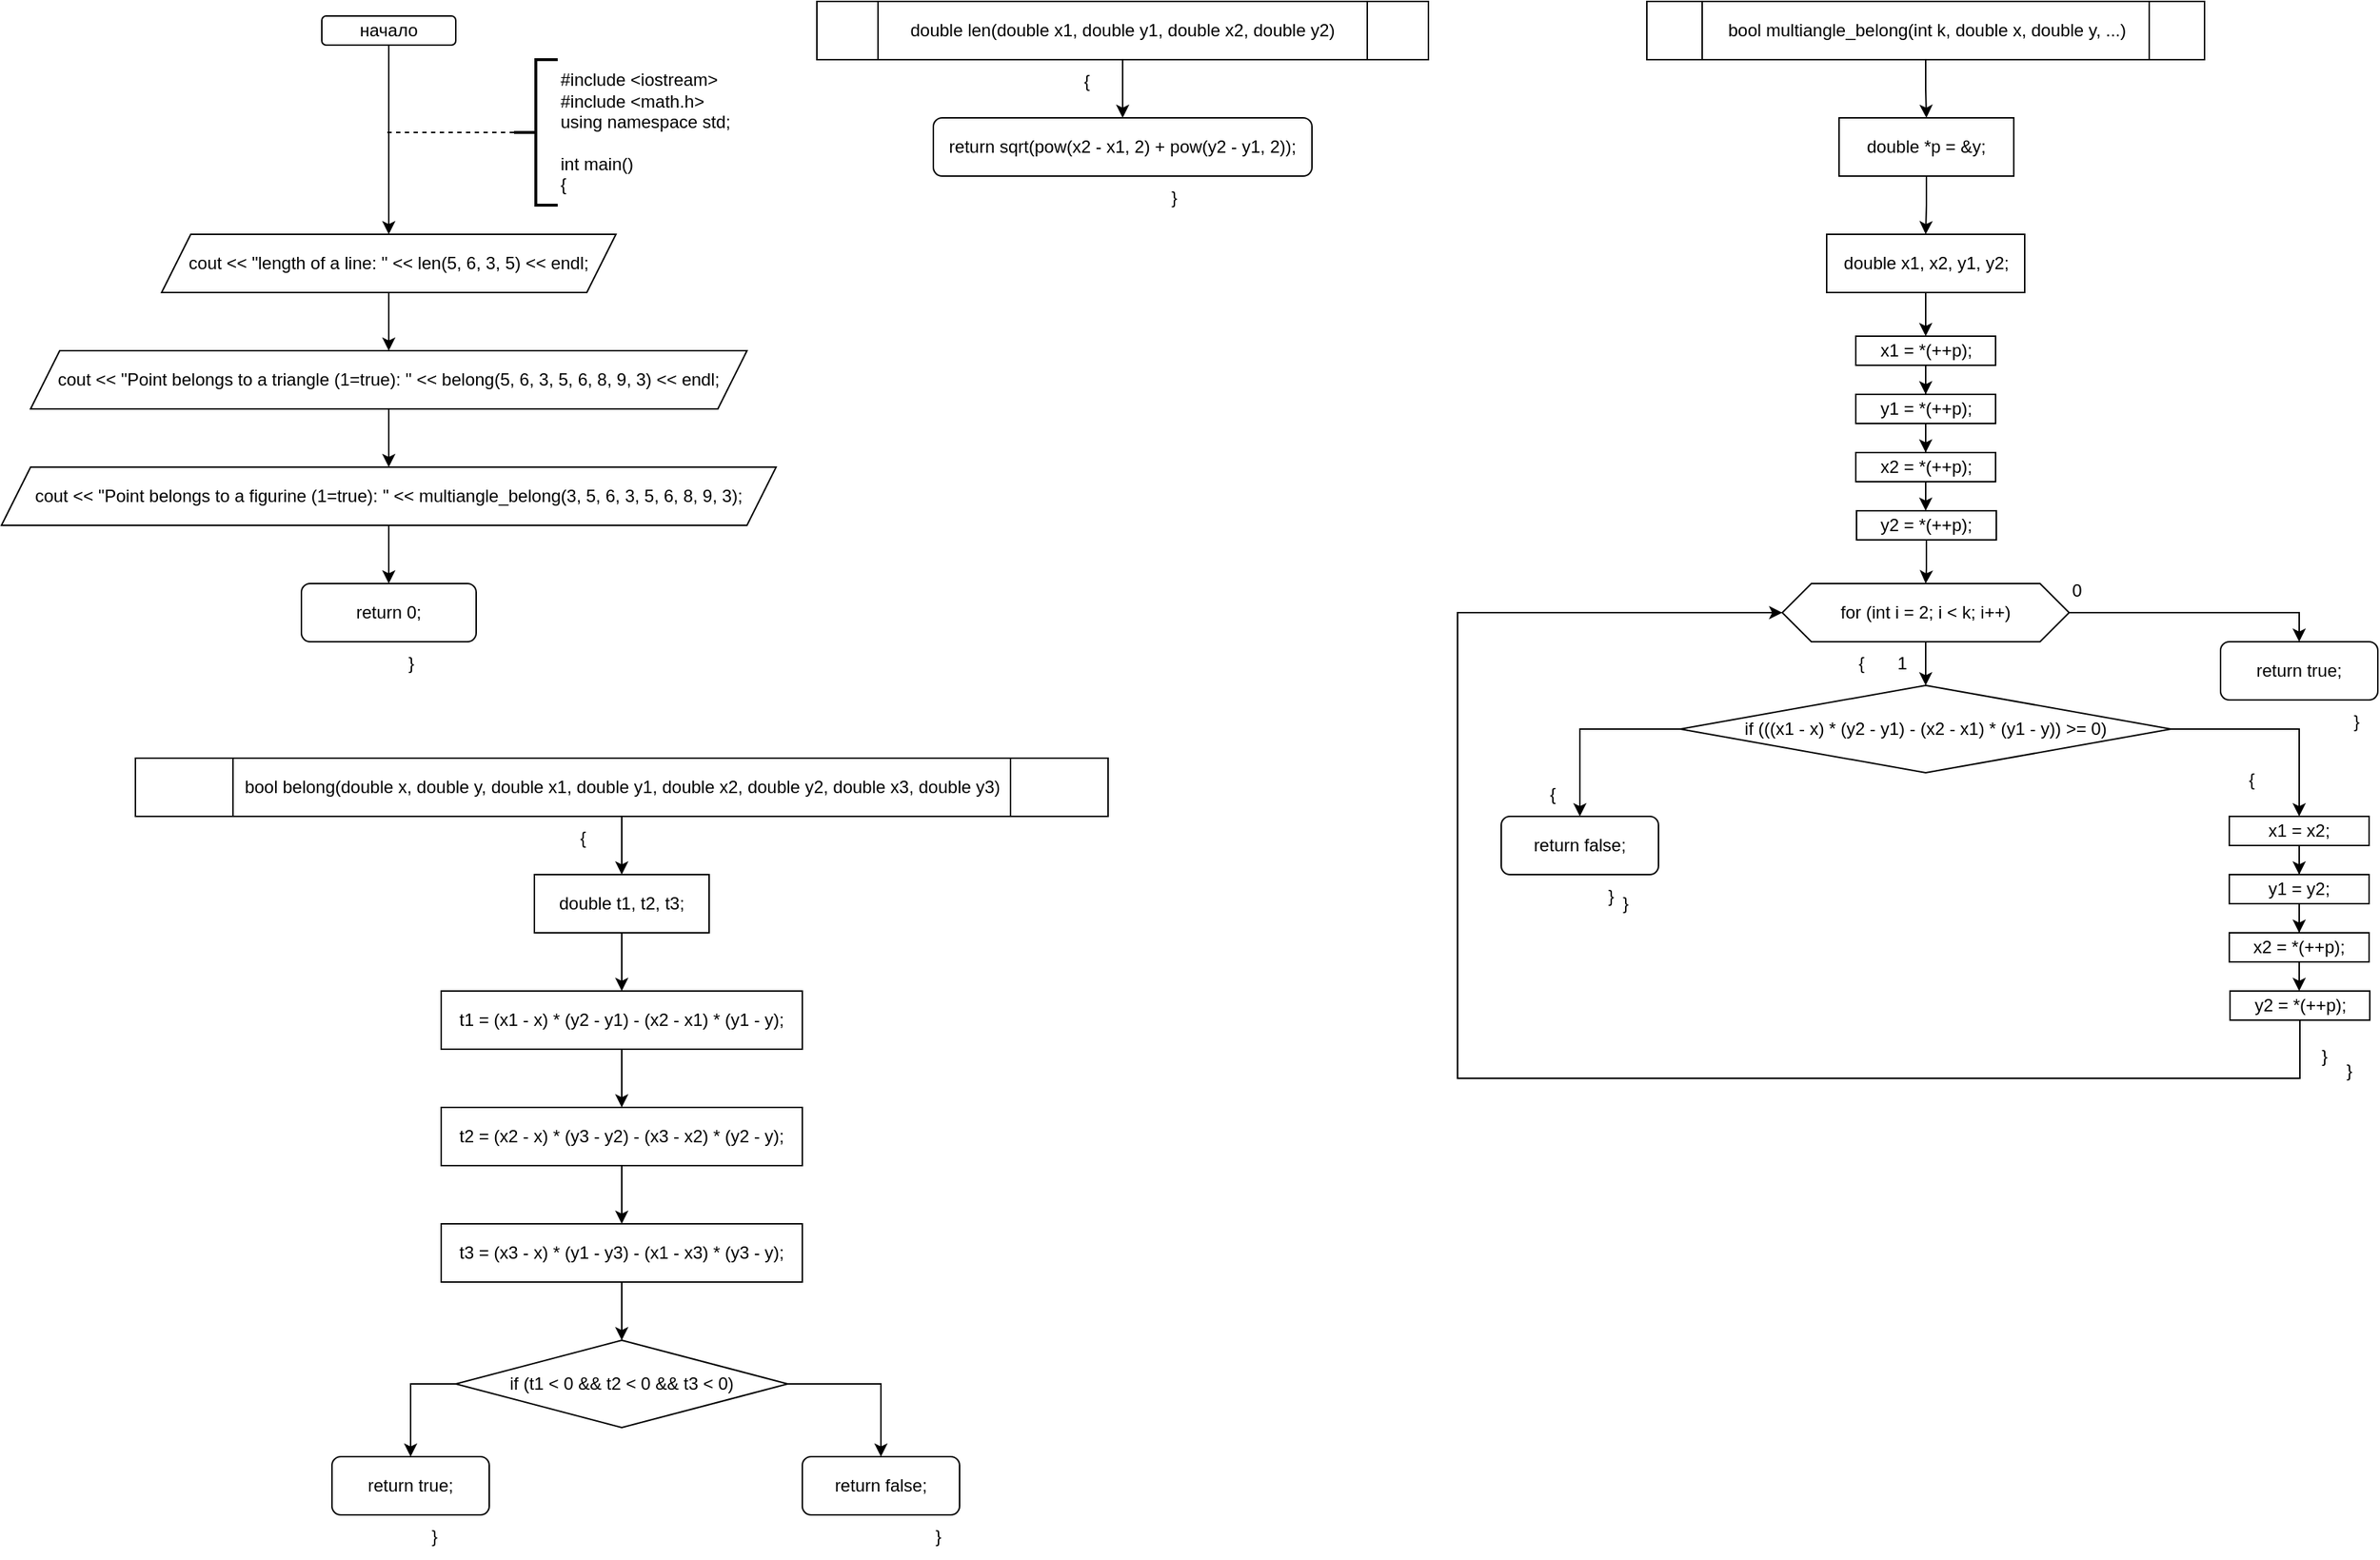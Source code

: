 <mxfile version="22.1.2" type="device">
  <diagram name="Страница — 1" id="OR0hzy_N6i2s4b-FWhsp">
    <mxGraphModel dx="1687" dy="1040" grid="1" gridSize="10" guides="1" tooltips="1" connect="1" arrows="1" fold="1" page="1" pageScale="1" pageWidth="827" pageHeight="1169" math="0" shadow="0">
      <root>
        <mxCell id="0" />
        <mxCell id="1" parent="0" />
        <mxCell id="FX_RSsUnzCFn7wjb2PEv-4" style="edgeStyle=orthogonalEdgeStyle;rounded=0;orthogonalLoop=1;jettySize=auto;html=1;entryX=0.5;entryY=0;entryDx=0;entryDy=0;" edge="1" parent="1" source="FX_RSsUnzCFn7wjb2PEv-1" target="FX_RSsUnzCFn7wjb2PEv-3">
          <mxGeometry relative="1" as="geometry" />
        </mxCell>
        <mxCell id="FX_RSsUnzCFn7wjb2PEv-1" value="начало" style="rounded=1;whiteSpace=wrap;html=1;" vertex="1" parent="1">
          <mxGeometry x="220" y="10" width="92" height="20" as="geometry" />
        </mxCell>
        <mxCell id="FX_RSsUnzCFn7wjb2PEv-2" value="&lt;div&gt;#include &amp;lt;iostream&amp;gt;&lt;/div&gt;&lt;div&gt;#include &amp;lt;math.h&amp;gt;&lt;/div&gt;&lt;div&gt;using namespace std;&lt;/div&gt;&lt;div&gt;&lt;br&gt;&lt;/div&gt;&lt;div&gt;&lt;div&gt;int main()&lt;/div&gt;&lt;div&gt;{&lt;/div&gt;&lt;/div&gt;" style="strokeWidth=2;html=1;shape=mxgraph.flowchart.annotation_2;align=left;labelPosition=right;pointerEvents=1;" vertex="1" parent="1">
          <mxGeometry x="352" y="40" width="30" height="100" as="geometry" />
        </mxCell>
        <mxCell id="FX_RSsUnzCFn7wjb2PEv-7" value="" style="edgeStyle=orthogonalEdgeStyle;rounded=0;orthogonalLoop=1;jettySize=auto;html=1;" edge="1" parent="1" source="FX_RSsUnzCFn7wjb2PEv-3" target="FX_RSsUnzCFn7wjb2PEv-6">
          <mxGeometry relative="1" as="geometry" />
        </mxCell>
        <mxCell id="FX_RSsUnzCFn7wjb2PEv-3" value="cout &amp;lt;&amp;lt; &quot;length of a line: &quot; &amp;lt;&amp;lt; len(5, 6, 3, 5) &amp;lt;&amp;lt; endl;" style="shape=parallelogram;perimeter=parallelogramPerimeter;whiteSpace=wrap;html=1;fixedSize=1;" vertex="1" parent="1">
          <mxGeometry x="110" y="160" width="312" height="40" as="geometry" />
        </mxCell>
        <mxCell id="FX_RSsUnzCFn7wjb2PEv-5" value="" style="endArrow=none;dashed=1;html=1;rounded=0;entryX=0;entryY=0.5;entryDx=0;entryDy=0;entryPerimeter=0;" edge="1" parent="1" target="FX_RSsUnzCFn7wjb2PEv-2">
          <mxGeometry width="50" height="50" relative="1" as="geometry">
            <mxPoint x="265" y="90" as="sourcePoint" />
            <mxPoint x="322" y="40" as="targetPoint" />
          </mxGeometry>
        </mxCell>
        <mxCell id="FX_RSsUnzCFn7wjb2PEv-9" value="" style="edgeStyle=orthogonalEdgeStyle;rounded=0;orthogonalLoop=1;jettySize=auto;html=1;" edge="1" parent="1" source="FX_RSsUnzCFn7wjb2PEv-6" target="FX_RSsUnzCFn7wjb2PEv-8">
          <mxGeometry relative="1" as="geometry" />
        </mxCell>
        <mxCell id="FX_RSsUnzCFn7wjb2PEv-6" value="cout &amp;lt;&amp;lt; &quot;Point belongs to a triangle (1=true): &quot; &amp;lt;&amp;lt; belong(5, 6, 3, 5, 6, 8, 9, 3) &amp;lt;&amp;lt; endl;" style="shape=parallelogram;perimeter=parallelogramPerimeter;whiteSpace=wrap;html=1;fixedSize=1;" vertex="1" parent="1">
          <mxGeometry x="20" y="240" width="492" height="40" as="geometry" />
        </mxCell>
        <mxCell id="FX_RSsUnzCFn7wjb2PEv-11" value="" style="edgeStyle=orthogonalEdgeStyle;rounded=0;orthogonalLoop=1;jettySize=auto;html=1;" edge="1" parent="1" source="FX_RSsUnzCFn7wjb2PEv-8" target="FX_RSsUnzCFn7wjb2PEv-10">
          <mxGeometry relative="1" as="geometry" />
        </mxCell>
        <mxCell id="FX_RSsUnzCFn7wjb2PEv-8" value="cout &amp;lt;&amp;lt; &quot;Point belongs to a figurine (1=true): &quot; &amp;lt;&amp;lt; multiangle_belong(3, 5, 6, 3, 5, 6, 8, 9, 3);" style="shape=parallelogram;perimeter=parallelogramPerimeter;whiteSpace=wrap;html=1;fixedSize=1;" vertex="1" parent="1">
          <mxGeometry y="320" width="532" height="40" as="geometry" />
        </mxCell>
        <mxCell id="FX_RSsUnzCFn7wjb2PEv-10" value="return 0;" style="rounded=1;whiteSpace=wrap;html=1;" vertex="1" parent="1">
          <mxGeometry x="206" y="400" width="120" height="40" as="geometry" />
        </mxCell>
        <mxCell id="FX_RSsUnzCFn7wjb2PEv-12" value="}" style="text;html=1;align=center;verticalAlign=middle;resizable=0;points=[];autosize=1;strokeColor=none;fillColor=none;" vertex="1" parent="1">
          <mxGeometry x="266" y="440" width="30" height="30" as="geometry" />
        </mxCell>
        <mxCell id="FX_RSsUnzCFn7wjb2PEv-15" value="" style="edgeStyle=orthogonalEdgeStyle;rounded=0;orthogonalLoop=1;jettySize=auto;html=1;" edge="1" parent="1" source="FX_RSsUnzCFn7wjb2PEv-13" target="FX_RSsUnzCFn7wjb2PEv-14">
          <mxGeometry relative="1" as="geometry" />
        </mxCell>
        <mxCell id="FX_RSsUnzCFn7wjb2PEv-13" value="double len(double x1, double y1, double x2, double y2)" style="shape=process;whiteSpace=wrap;html=1;backgroundOutline=1;" vertex="1" parent="1">
          <mxGeometry x="560" width="420" height="40" as="geometry" />
        </mxCell>
        <mxCell id="FX_RSsUnzCFn7wjb2PEv-14" value="return sqrt(pow(x2 - x1, 2) + pow(y2 - y1, 2));" style="rounded=1;whiteSpace=wrap;html=1;" vertex="1" parent="1">
          <mxGeometry x="640" y="80" width="260" height="40" as="geometry" />
        </mxCell>
        <mxCell id="FX_RSsUnzCFn7wjb2PEv-16" value="}" style="text;html=1;align=center;verticalAlign=middle;resizable=0;points=[];autosize=1;strokeColor=none;fillColor=none;" vertex="1" parent="1">
          <mxGeometry x="790" y="120" width="30" height="30" as="geometry" />
        </mxCell>
        <mxCell id="FX_RSsUnzCFn7wjb2PEv-17" value="{" style="text;html=1;align=center;verticalAlign=middle;resizable=0;points=[];autosize=1;strokeColor=none;fillColor=none;" vertex="1" parent="1">
          <mxGeometry x="730" y="40" width="30" height="30" as="geometry" />
        </mxCell>
        <mxCell id="FX_RSsUnzCFn7wjb2PEv-20" value="" style="edgeStyle=orthogonalEdgeStyle;rounded=0;orthogonalLoop=1;jettySize=auto;html=1;" edge="1" parent="1" source="FX_RSsUnzCFn7wjb2PEv-18" target="FX_RSsUnzCFn7wjb2PEv-19">
          <mxGeometry relative="1" as="geometry" />
        </mxCell>
        <mxCell id="FX_RSsUnzCFn7wjb2PEv-18" value="bool belong(double x, double y, double x1, double y1, double x2, double y2, double x3, double y3)" style="shape=process;whiteSpace=wrap;html=1;backgroundOutline=1;" vertex="1" parent="1">
          <mxGeometry x="92" y="520" width="668" height="40" as="geometry" />
        </mxCell>
        <mxCell id="FX_RSsUnzCFn7wjb2PEv-22" value="" style="edgeStyle=orthogonalEdgeStyle;rounded=0;orthogonalLoop=1;jettySize=auto;html=1;" edge="1" parent="1" source="FX_RSsUnzCFn7wjb2PEv-19" target="FX_RSsUnzCFn7wjb2PEv-21">
          <mxGeometry relative="1" as="geometry" />
        </mxCell>
        <mxCell id="FX_RSsUnzCFn7wjb2PEv-19" value="double t1, t2, t3;" style="rounded=0;whiteSpace=wrap;html=1;" vertex="1" parent="1">
          <mxGeometry x="366" y="600" width="120" height="40" as="geometry" />
        </mxCell>
        <mxCell id="FX_RSsUnzCFn7wjb2PEv-25" value="" style="edgeStyle=orthogonalEdgeStyle;rounded=0;orthogonalLoop=1;jettySize=auto;html=1;" edge="1" parent="1" source="FX_RSsUnzCFn7wjb2PEv-21" target="FX_RSsUnzCFn7wjb2PEv-23">
          <mxGeometry relative="1" as="geometry" />
        </mxCell>
        <mxCell id="FX_RSsUnzCFn7wjb2PEv-21" value="t1 = (x1 - x) * (y2 - y1) - (x2 - x1) * (y1 - y);" style="rounded=0;whiteSpace=wrap;html=1;" vertex="1" parent="1">
          <mxGeometry x="302" y="680" width="248" height="40" as="geometry" />
        </mxCell>
        <mxCell id="FX_RSsUnzCFn7wjb2PEv-26" value="" style="edgeStyle=orthogonalEdgeStyle;rounded=0;orthogonalLoop=1;jettySize=auto;html=1;" edge="1" parent="1" source="FX_RSsUnzCFn7wjb2PEv-23" target="FX_RSsUnzCFn7wjb2PEv-24">
          <mxGeometry relative="1" as="geometry" />
        </mxCell>
        <mxCell id="FX_RSsUnzCFn7wjb2PEv-23" value="t2 = (x2 - x) * (y3 - y2) - (x3 - x2) * (y2 - y);" style="rounded=0;whiteSpace=wrap;html=1;" vertex="1" parent="1">
          <mxGeometry x="302" y="760" width="248" height="40" as="geometry" />
        </mxCell>
        <mxCell id="FX_RSsUnzCFn7wjb2PEv-35" value="" style="edgeStyle=orthogonalEdgeStyle;rounded=0;orthogonalLoop=1;jettySize=auto;html=1;" edge="1" parent="1" source="FX_RSsUnzCFn7wjb2PEv-24" target="FX_RSsUnzCFn7wjb2PEv-27">
          <mxGeometry relative="1" as="geometry" />
        </mxCell>
        <mxCell id="FX_RSsUnzCFn7wjb2PEv-24" value="t3 = (x3 - x) * (y1 - y3) - (x1 - x3) * (y3 - y);" style="rounded=0;whiteSpace=wrap;html=1;" vertex="1" parent="1">
          <mxGeometry x="302" y="840" width="248" height="40" as="geometry" />
        </mxCell>
        <mxCell id="FX_RSsUnzCFn7wjb2PEv-29" style="edgeStyle=orthogonalEdgeStyle;rounded=0;orthogonalLoop=1;jettySize=auto;html=1;entryX=0.5;entryY=0;entryDx=0;entryDy=0;exitX=0;exitY=0.5;exitDx=0;exitDy=0;" edge="1" parent="1" source="FX_RSsUnzCFn7wjb2PEv-27" target="FX_RSsUnzCFn7wjb2PEv-28">
          <mxGeometry relative="1" as="geometry" />
        </mxCell>
        <mxCell id="FX_RSsUnzCFn7wjb2PEv-31" style="edgeStyle=orthogonalEdgeStyle;rounded=0;orthogonalLoop=1;jettySize=auto;html=1;entryX=0.5;entryY=0;entryDx=0;entryDy=0;" edge="1" parent="1" source="FX_RSsUnzCFn7wjb2PEv-27" target="FX_RSsUnzCFn7wjb2PEv-30">
          <mxGeometry relative="1" as="geometry" />
        </mxCell>
        <mxCell id="FX_RSsUnzCFn7wjb2PEv-27" value="if (t1 &lt; 0 &amp;&amp; t2 &lt; 0 &amp;&amp; t3 &lt; 0)" style="rhombus;whiteSpace=wrap;html=1;" vertex="1" parent="1">
          <mxGeometry x="312" y="920" width="228" height="60" as="geometry" />
        </mxCell>
        <mxCell id="FX_RSsUnzCFn7wjb2PEv-28" value="return true;" style="rounded=1;whiteSpace=wrap;html=1;" vertex="1" parent="1">
          <mxGeometry x="227" y="1000" width="108" height="40" as="geometry" />
        </mxCell>
        <mxCell id="FX_RSsUnzCFn7wjb2PEv-30" value="return false;" style="rounded=1;whiteSpace=wrap;html=1;" vertex="1" parent="1">
          <mxGeometry x="550" y="1000" width="108" height="40" as="geometry" />
        </mxCell>
        <mxCell id="FX_RSsUnzCFn7wjb2PEv-32" value="}" style="text;html=1;align=center;verticalAlign=middle;resizable=0;points=[];autosize=1;strokeColor=none;fillColor=none;" vertex="1" parent="1">
          <mxGeometry x="282" y="1040" width="30" height="30" as="geometry" />
        </mxCell>
        <mxCell id="FX_RSsUnzCFn7wjb2PEv-33" value="}" style="text;html=1;align=center;verticalAlign=middle;resizable=0;points=[];autosize=1;strokeColor=none;fillColor=none;" vertex="1" parent="1">
          <mxGeometry x="628" y="1040" width="30" height="30" as="geometry" />
        </mxCell>
        <mxCell id="FX_RSsUnzCFn7wjb2PEv-34" value="{" style="text;html=1;align=center;verticalAlign=middle;resizable=0;points=[];autosize=1;strokeColor=none;fillColor=none;" vertex="1" parent="1">
          <mxGeometry x="384" y="560" width="30" height="30" as="geometry" />
        </mxCell>
        <mxCell id="FX_RSsUnzCFn7wjb2PEv-39" value="" style="edgeStyle=orthogonalEdgeStyle;rounded=0;orthogonalLoop=1;jettySize=auto;html=1;" edge="1" parent="1" source="FX_RSsUnzCFn7wjb2PEv-36" target="FX_RSsUnzCFn7wjb2PEv-37">
          <mxGeometry relative="1" as="geometry" />
        </mxCell>
        <mxCell id="FX_RSsUnzCFn7wjb2PEv-36" value="bool multiangle_belong(int k, double x, double y, ...)" style="shape=process;whiteSpace=wrap;html=1;backgroundOutline=1;" vertex="1" parent="1">
          <mxGeometry x="1130" width="383" height="40" as="geometry" />
        </mxCell>
        <mxCell id="FX_RSsUnzCFn7wjb2PEv-40" value="" style="edgeStyle=orthogonalEdgeStyle;rounded=0;orthogonalLoop=1;jettySize=auto;html=1;" edge="1" parent="1" source="FX_RSsUnzCFn7wjb2PEv-37" target="FX_RSsUnzCFn7wjb2PEv-38">
          <mxGeometry relative="1" as="geometry" />
        </mxCell>
        <mxCell id="FX_RSsUnzCFn7wjb2PEv-37" value="double *p = &amp;amp;y;" style="rounded=0;whiteSpace=wrap;html=1;" vertex="1" parent="1">
          <mxGeometry x="1262" y="80" width="120" height="40" as="geometry" />
        </mxCell>
        <mxCell id="FX_RSsUnzCFn7wjb2PEv-49" style="edgeStyle=orthogonalEdgeStyle;rounded=0;orthogonalLoop=1;jettySize=auto;html=1;entryX=0.5;entryY=0;entryDx=0;entryDy=0;" edge="1" parent="1" source="FX_RSsUnzCFn7wjb2PEv-38" target="FX_RSsUnzCFn7wjb2PEv-41">
          <mxGeometry relative="1" as="geometry" />
        </mxCell>
        <mxCell id="FX_RSsUnzCFn7wjb2PEv-38" value="double x1, x2, y1, y2;" style="rounded=0;whiteSpace=wrap;html=1;" vertex="1" parent="1">
          <mxGeometry x="1253.5" y="160" width="136" height="40" as="geometry" />
        </mxCell>
        <mxCell id="FX_RSsUnzCFn7wjb2PEv-45" style="edgeStyle=orthogonalEdgeStyle;rounded=0;orthogonalLoop=1;jettySize=auto;html=1;entryX=0.5;entryY=0;entryDx=0;entryDy=0;" edge="1" parent="1" source="FX_RSsUnzCFn7wjb2PEv-41" target="FX_RSsUnzCFn7wjb2PEv-42">
          <mxGeometry relative="1" as="geometry" />
        </mxCell>
        <mxCell id="FX_RSsUnzCFn7wjb2PEv-41" value="x1 = *(++p);" style="rounded=0;whiteSpace=wrap;html=1;" vertex="1" parent="1">
          <mxGeometry x="1273.5" y="230" width="96" height="20" as="geometry" />
        </mxCell>
        <mxCell id="FX_RSsUnzCFn7wjb2PEv-46" style="edgeStyle=orthogonalEdgeStyle;rounded=0;orthogonalLoop=1;jettySize=auto;html=1;entryX=0.5;entryY=0;entryDx=0;entryDy=0;" edge="1" parent="1" source="FX_RSsUnzCFn7wjb2PEv-42" target="FX_RSsUnzCFn7wjb2PEv-44">
          <mxGeometry relative="1" as="geometry" />
        </mxCell>
        <mxCell id="FX_RSsUnzCFn7wjb2PEv-42" value="y1 = *(++p);" style="rounded=0;whiteSpace=wrap;html=1;" vertex="1" parent="1">
          <mxGeometry x="1273.5" y="270" width="96" height="20" as="geometry" />
        </mxCell>
        <mxCell id="FX_RSsUnzCFn7wjb2PEv-53" style="edgeStyle=orthogonalEdgeStyle;rounded=0;orthogonalLoop=1;jettySize=auto;html=1;entryX=0.5;entryY=0;entryDx=0;entryDy=0;" edge="1" parent="1" source="FX_RSsUnzCFn7wjb2PEv-43" target="FX_RSsUnzCFn7wjb2PEv-50">
          <mxGeometry relative="1" as="geometry" />
        </mxCell>
        <mxCell id="FX_RSsUnzCFn7wjb2PEv-43" value="y2 = *(++p);" style="rounded=0;whiteSpace=wrap;html=1;" vertex="1" parent="1">
          <mxGeometry x="1274" y="350" width="96" height="20" as="geometry" />
        </mxCell>
        <mxCell id="FX_RSsUnzCFn7wjb2PEv-47" style="edgeStyle=orthogonalEdgeStyle;rounded=0;orthogonalLoop=1;jettySize=auto;html=1;entryX=0.5;entryY=0;entryDx=0;entryDy=0;" edge="1" parent="1" source="FX_RSsUnzCFn7wjb2PEv-44" target="FX_RSsUnzCFn7wjb2PEv-43">
          <mxGeometry relative="1" as="geometry" />
        </mxCell>
        <mxCell id="FX_RSsUnzCFn7wjb2PEv-44" value="x2 = *(++p);" style="rounded=0;whiteSpace=wrap;html=1;" vertex="1" parent="1">
          <mxGeometry x="1273.5" y="310" width="96" height="20" as="geometry" />
        </mxCell>
        <mxCell id="FX_RSsUnzCFn7wjb2PEv-55" value="" style="edgeStyle=orthogonalEdgeStyle;rounded=0;orthogonalLoop=1;jettySize=auto;html=1;" edge="1" parent="1" source="FX_RSsUnzCFn7wjb2PEv-50" target="FX_RSsUnzCFn7wjb2PEv-54">
          <mxGeometry relative="1" as="geometry" />
        </mxCell>
        <mxCell id="FX_RSsUnzCFn7wjb2PEv-70" style="edgeStyle=orthogonalEdgeStyle;rounded=0;orthogonalLoop=1;jettySize=auto;html=1;entryX=0.5;entryY=0;entryDx=0;entryDy=0;" edge="1" parent="1" source="FX_RSsUnzCFn7wjb2PEv-50" target="FX_RSsUnzCFn7wjb2PEv-69">
          <mxGeometry relative="1" as="geometry" />
        </mxCell>
        <mxCell id="FX_RSsUnzCFn7wjb2PEv-50" value="for (int i = 2; i &lt; k; i++)" style="shape=hexagon;perimeter=hexagonPerimeter2;whiteSpace=wrap;html=1;fixedSize=1;" vertex="1" parent="1">
          <mxGeometry x="1223" y="400" width="197" height="40" as="geometry" />
        </mxCell>
        <mxCell id="FX_RSsUnzCFn7wjb2PEv-59" style="edgeStyle=orthogonalEdgeStyle;rounded=0;orthogonalLoop=1;jettySize=auto;html=1;entryX=0.5;entryY=0;entryDx=0;entryDy=0;" edge="1" parent="1" source="FX_RSsUnzCFn7wjb2PEv-54" target="FX_RSsUnzCFn7wjb2PEv-58">
          <mxGeometry relative="1" as="geometry" />
        </mxCell>
        <mxCell id="FX_RSsUnzCFn7wjb2PEv-67" style="edgeStyle=orthogonalEdgeStyle;rounded=0;orthogonalLoop=1;jettySize=auto;html=1;entryX=0.5;entryY=0;entryDx=0;entryDy=0;" edge="1" parent="1" source="FX_RSsUnzCFn7wjb2PEv-54" target="FX_RSsUnzCFn7wjb2PEv-61">
          <mxGeometry relative="1" as="geometry" />
        </mxCell>
        <mxCell id="FX_RSsUnzCFn7wjb2PEv-54" value="if (((x1 - x) * (y2 - y1) - (x2 - x1) * (y1 - y)) &gt;= 0)" style="rhombus;whiteSpace=wrap;html=1;" vertex="1" parent="1">
          <mxGeometry x="1153" y="470" width="337" height="60" as="geometry" />
        </mxCell>
        <mxCell id="FX_RSsUnzCFn7wjb2PEv-58" value="return false;" style="rounded=1;whiteSpace=wrap;html=1;" vertex="1" parent="1">
          <mxGeometry x="1030" y="560" width="108" height="40" as="geometry" />
        </mxCell>
        <mxCell id="FX_RSsUnzCFn7wjb2PEv-60" style="edgeStyle=orthogonalEdgeStyle;rounded=0;orthogonalLoop=1;jettySize=auto;html=1;entryX=0.5;entryY=0;entryDx=0;entryDy=0;" edge="1" parent="1" source="FX_RSsUnzCFn7wjb2PEv-61" target="FX_RSsUnzCFn7wjb2PEv-63">
          <mxGeometry relative="1" as="geometry" />
        </mxCell>
        <mxCell id="FX_RSsUnzCFn7wjb2PEv-61" value="x1 = x2;" style="rounded=0;whiteSpace=wrap;html=1;" vertex="1" parent="1">
          <mxGeometry x="1530" y="560" width="96" height="20" as="geometry" />
        </mxCell>
        <mxCell id="FX_RSsUnzCFn7wjb2PEv-62" style="edgeStyle=orthogonalEdgeStyle;rounded=0;orthogonalLoop=1;jettySize=auto;html=1;entryX=0.5;entryY=0;entryDx=0;entryDy=0;" edge="1" parent="1" source="FX_RSsUnzCFn7wjb2PEv-63" target="FX_RSsUnzCFn7wjb2PEv-66">
          <mxGeometry relative="1" as="geometry" />
        </mxCell>
        <mxCell id="FX_RSsUnzCFn7wjb2PEv-63" value="y1 = y2;" style="rounded=0;whiteSpace=wrap;html=1;" vertex="1" parent="1">
          <mxGeometry x="1530" y="600" width="96" height="20" as="geometry" />
        </mxCell>
        <mxCell id="FX_RSsUnzCFn7wjb2PEv-68" style="edgeStyle=orthogonalEdgeStyle;rounded=0;orthogonalLoop=1;jettySize=auto;html=1;entryX=0;entryY=0.5;entryDx=0;entryDy=0;" edge="1" parent="1" source="FX_RSsUnzCFn7wjb2PEv-64" target="FX_RSsUnzCFn7wjb2PEv-50">
          <mxGeometry relative="1" as="geometry">
            <Array as="points">
              <mxPoint x="1579" y="740" />
              <mxPoint x="1000" y="740" />
              <mxPoint x="1000" y="420" />
            </Array>
          </mxGeometry>
        </mxCell>
        <mxCell id="FX_RSsUnzCFn7wjb2PEv-64" value="y2 = *(++p);" style="rounded=0;whiteSpace=wrap;html=1;" vertex="1" parent="1">
          <mxGeometry x="1530.5" y="680" width="96" height="20" as="geometry" />
        </mxCell>
        <mxCell id="FX_RSsUnzCFn7wjb2PEv-65" style="edgeStyle=orthogonalEdgeStyle;rounded=0;orthogonalLoop=1;jettySize=auto;html=1;entryX=0.5;entryY=0;entryDx=0;entryDy=0;" edge="1" parent="1" source="FX_RSsUnzCFn7wjb2PEv-66" target="FX_RSsUnzCFn7wjb2PEv-64">
          <mxGeometry relative="1" as="geometry" />
        </mxCell>
        <mxCell id="FX_RSsUnzCFn7wjb2PEv-66" value="x2 = *(++p);" style="rounded=0;whiteSpace=wrap;html=1;" vertex="1" parent="1">
          <mxGeometry x="1530" y="640" width="96" height="20" as="geometry" />
        </mxCell>
        <mxCell id="FX_RSsUnzCFn7wjb2PEv-69" value="return true;" style="rounded=1;whiteSpace=wrap;html=1;" vertex="1" parent="1">
          <mxGeometry x="1524" y="440" width="108" height="40" as="geometry" />
        </mxCell>
        <mxCell id="FX_RSsUnzCFn7wjb2PEv-71" value="0" style="text;html=1;align=center;verticalAlign=middle;resizable=0;points=[];autosize=1;strokeColor=none;fillColor=none;" vertex="1" parent="1">
          <mxGeometry x="1410" y="390" width="30" height="30" as="geometry" />
        </mxCell>
        <mxCell id="FX_RSsUnzCFn7wjb2PEv-72" value="1" style="text;html=1;align=center;verticalAlign=middle;resizable=0;points=[];autosize=1;strokeColor=none;fillColor=none;" vertex="1" parent="1">
          <mxGeometry x="1290" y="440" width="30" height="30" as="geometry" />
        </mxCell>
        <mxCell id="FX_RSsUnzCFn7wjb2PEv-73" value="{" style="text;html=1;align=center;verticalAlign=middle;resizable=0;points=[];autosize=1;strokeColor=none;fillColor=none;" vertex="1" parent="1">
          <mxGeometry x="1262" y="440" width="30" height="30" as="geometry" />
        </mxCell>
        <mxCell id="FX_RSsUnzCFn7wjb2PEv-74" value="}" style="text;html=1;align=center;verticalAlign=middle;resizable=0;points=[];autosize=1;strokeColor=none;fillColor=none;" vertex="1" parent="1">
          <mxGeometry x="1090" y="600" width="30" height="30" as="geometry" />
        </mxCell>
        <mxCell id="FX_RSsUnzCFn7wjb2PEv-75" value="}" style="text;html=1;align=center;verticalAlign=middle;resizable=0;points=[];autosize=1;strokeColor=none;fillColor=none;" vertex="1" parent="1">
          <mxGeometry x="1580" y="710" width="30" height="30" as="geometry" />
        </mxCell>
        <mxCell id="FX_RSsUnzCFn7wjb2PEv-76" value="}" style="text;html=1;align=center;verticalAlign=middle;resizable=0;points=[];autosize=1;strokeColor=none;fillColor=none;" vertex="1" parent="1">
          <mxGeometry x="1100" y="605" width="30" height="30" as="geometry" />
        </mxCell>
        <mxCell id="FX_RSsUnzCFn7wjb2PEv-77" value="}" style="text;html=1;align=center;verticalAlign=middle;resizable=0;points=[];autosize=1;strokeColor=none;fillColor=none;" vertex="1" parent="1">
          <mxGeometry x="1602" y="480" width="30" height="30" as="geometry" />
        </mxCell>
        <mxCell id="FX_RSsUnzCFn7wjb2PEv-78" value="{" style="text;html=1;align=center;verticalAlign=middle;resizable=0;points=[];autosize=1;strokeColor=none;fillColor=none;" vertex="1" parent="1">
          <mxGeometry x="1530" y="520" width="30" height="30" as="geometry" />
        </mxCell>
        <mxCell id="FX_RSsUnzCFn7wjb2PEv-79" value="{" style="text;html=1;align=center;verticalAlign=middle;resizable=0;points=[];autosize=1;strokeColor=none;fillColor=none;" vertex="1" parent="1">
          <mxGeometry x="1050" y="530" width="30" height="30" as="geometry" />
        </mxCell>
        <mxCell id="FX_RSsUnzCFn7wjb2PEv-80" value="}" style="text;html=1;align=center;verticalAlign=middle;resizable=0;points=[];autosize=1;strokeColor=none;fillColor=none;" vertex="1" parent="1">
          <mxGeometry x="1596.5" y="720" width="30" height="30" as="geometry" />
        </mxCell>
      </root>
    </mxGraphModel>
  </diagram>
</mxfile>
